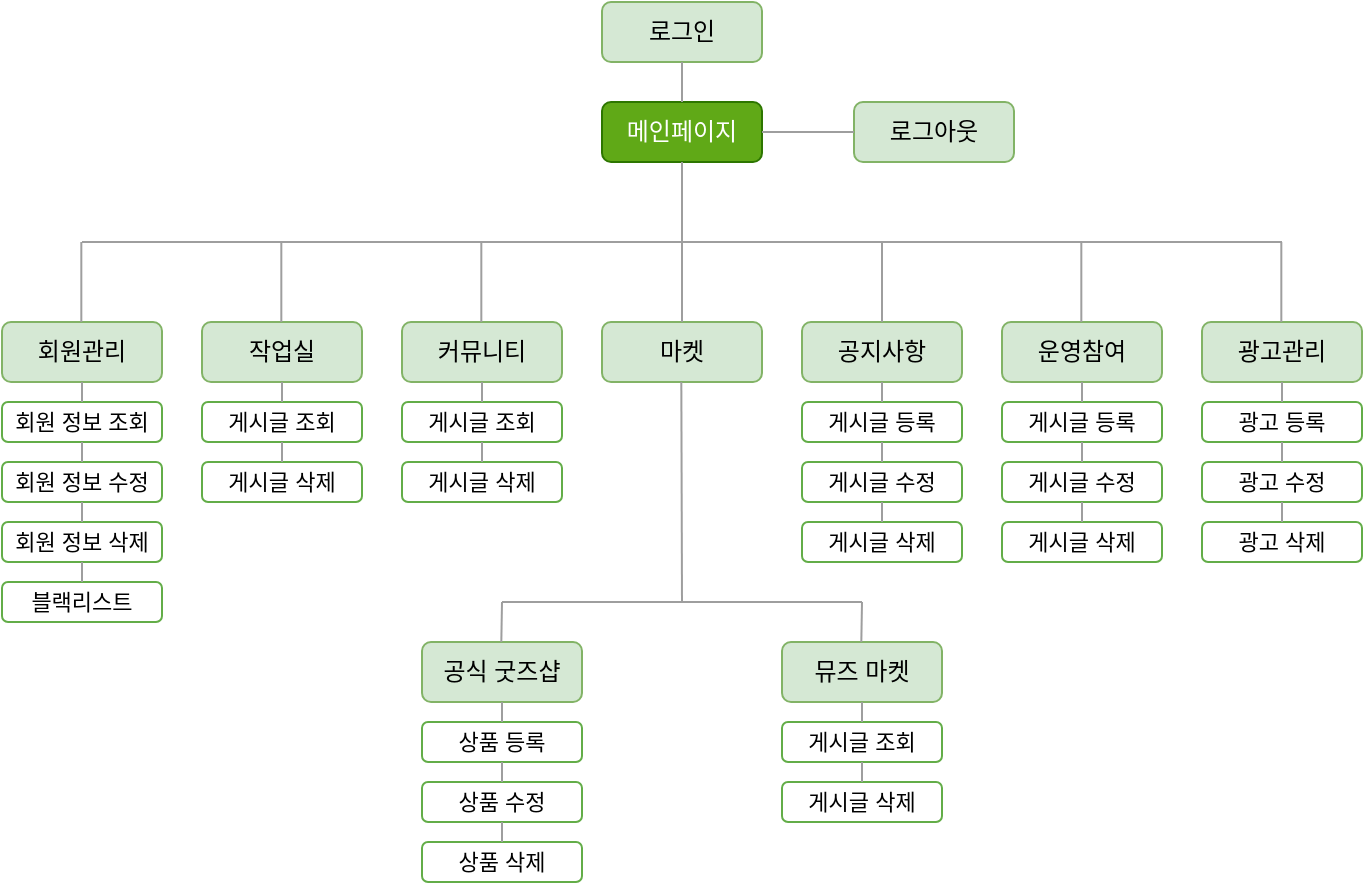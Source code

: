 <mxfile version="24.6.5" type="device" pages="2">
  <diagram name="페이지-1" id="FBjnpI0jLDktlnYusSt3">
    <mxGraphModel dx="985" dy="543" grid="1" gridSize="10" guides="1" tooltips="1" connect="1" arrows="1" fold="1" page="1" pageScale="1" pageWidth="827" pageHeight="1169" background="#ffffff" math="0" shadow="0">
      <root>
        <mxCell id="0" />
        <mxCell id="1" parent="0" />
        <mxCell id="0dvyu7xRg7RrmKDCG1FK-5" value="로그인" style="rounded=1;whiteSpace=wrap;html=1;fillColor=#d5e8d4;strokeColor=#82b366;" parent="1" vertex="1">
          <mxGeometry x="370" y="20" width="80" height="30" as="geometry" />
        </mxCell>
        <mxCell id="0dvyu7xRg7RrmKDCG1FK-30" value="운영참여" style="rounded=1;whiteSpace=wrap;html=1;fillColor=#d5e8d4;strokeColor=#82b366;" parent="1" vertex="1">
          <mxGeometry x="570" y="180" width="80" height="30" as="geometry" />
        </mxCell>
        <mxCell id="0dvyu7xRg7RrmKDCG1FK-52" value="커뮤니티" style="rounded=1;whiteSpace=wrap;html=1;fillColor=#d5e8d4;strokeColor=#82b366;" parent="1" vertex="1">
          <mxGeometry x="270" y="180" width="80" height="30" as="geometry" />
        </mxCell>
        <mxCell id="0dvyu7xRg7RrmKDCG1FK-66" value="마켓" style="rounded=1;whiteSpace=wrap;html=1;fillColor=#d5e8d4;strokeColor=#82b366;" parent="1" vertex="1">
          <mxGeometry x="370" y="180" width="80" height="30" as="geometry" />
        </mxCell>
        <mxCell id="P94jC0ZwyTHtsRuPvJ_n-1" value="작업실" style="rounded=1;whiteSpace=wrap;html=1;fillColor=#d5e8d4;strokeColor=#82b366;" parent="1" vertex="1">
          <mxGeometry x="170" y="180" width="80" height="30" as="geometry" />
        </mxCell>
        <mxCell id="_TSB36N1gyCDnTx2Kz4D-2" value="메인페이지" style="rounded=1;whiteSpace=wrap;html=1;fillColor=#60a917;strokeColor=#2D7600;fontColor=#ffffff;" parent="1" vertex="1">
          <mxGeometry x="370" y="70" width="80" height="30" as="geometry" />
        </mxCell>
        <mxCell id="OlVHk4C_jjLdZL9SPfAl-1" value="광고관리" style="rounded=1;whiteSpace=wrap;html=1;fillColor=#d5e8d4;strokeColor=#82b366;" parent="1" vertex="1">
          <mxGeometry x="670" y="180" width="80" height="30" as="geometry" />
        </mxCell>
        <mxCell id="i9cefn0hHTIIUTS4vXwR-2" value="" style="edgeStyle=orthogonalEdgeStyle;rounded=0;orthogonalLoop=1;jettySize=auto;html=1;endArrow=none;endFill=0;strokeColor=#9E9E9E;exitX=0.5;exitY=0;exitDx=0;exitDy=0;entryX=0.5;entryY=1;entryDx=0;entryDy=0;" edge="1" parent="1" source="_TSB36N1gyCDnTx2Kz4D-2" target="0dvyu7xRg7RrmKDCG1FK-5">
          <mxGeometry relative="1" as="geometry">
            <mxPoint x="160" y="200" as="sourcePoint" />
            <mxPoint x="160" y="190" as="targetPoint" />
            <Array as="points" />
          </mxGeometry>
        </mxCell>
        <mxCell id="i9cefn0hHTIIUTS4vXwR-3" value="로그아웃" style="rounded=1;whiteSpace=wrap;html=1;fillColor=#d5e8d4;strokeColor=#82b366;" vertex="1" parent="1">
          <mxGeometry x="496" y="70" width="80" height="30" as="geometry" />
        </mxCell>
        <mxCell id="i9cefn0hHTIIUTS4vXwR-4" value="" style="rounded=0;orthogonalLoop=1;jettySize=auto;html=1;endArrow=none;endFill=0;strokeColor=#9E9E9E;exitX=1;exitY=0.5;exitDx=0;exitDy=0;entryX=0;entryY=0.5;entryDx=0;entryDy=0;" edge="1" parent="1" target="i9cefn0hHTIIUTS4vXwR-3" source="_TSB36N1gyCDnTx2Kz4D-2">
          <mxGeometry relative="1" as="geometry">
            <mxPoint x="556" y="130" as="sourcePoint" />
            <mxPoint x="285" y="240" as="targetPoint" />
          </mxGeometry>
        </mxCell>
        <mxCell id="i9cefn0hHTIIUTS4vXwR-5" value="" style="edgeStyle=orthogonalEdgeStyle;rounded=0;orthogonalLoop=1;jettySize=auto;html=1;endArrow=none;endFill=0;strokeColor=#9E9E9E;exitX=0.5;exitY=1;exitDx=0;exitDy=0;" edge="1" parent="1" source="_TSB36N1gyCDnTx2Kz4D-2">
          <mxGeometry relative="1" as="geometry">
            <mxPoint x="460" y="95" as="sourcePoint" />
            <mxPoint x="410" y="140" as="targetPoint" />
            <Array as="points" />
          </mxGeometry>
        </mxCell>
        <mxCell id="i9cefn0hHTIIUTS4vXwR-7" value="" style="rounded=0;orthogonalLoop=1;jettySize=auto;html=1;endArrow=none;endFill=0;strokeColor=#9E9E9E;" edge="1" parent="1">
          <mxGeometry relative="1" as="geometry">
            <mxPoint x="110" y="140" as="sourcePoint" />
            <mxPoint x="710" y="140" as="targetPoint" />
          </mxGeometry>
        </mxCell>
        <mxCell id="i9cefn0hHTIIUTS4vXwR-12" value="회원관리" style="rounded=1;whiteSpace=wrap;html=1;fillColor=#d5e8d4;strokeColor=#82b366;" vertex="1" parent="1">
          <mxGeometry x="70" y="180" width="80" height="30" as="geometry" />
        </mxCell>
        <mxCell id="i9cefn0hHTIIUTS4vXwR-15" value="공지사항" style="rounded=1;whiteSpace=wrap;html=1;fillColor=#d5e8d4;strokeColor=#82b366;" vertex="1" parent="1">
          <mxGeometry x="470" y="180" width="80" height="30" as="geometry" />
        </mxCell>
        <mxCell id="i9cefn0hHTIIUTS4vXwR-16" value="" style="rounded=0;orthogonalLoop=1;jettySize=auto;html=1;endArrow=none;endFill=0;strokeColor=#9E9E9E;exitX=0.5;exitY=0;exitDx=0;exitDy=0;entryX=0.5;entryY=1;entryDx=0;entryDy=0;" edge="1" parent="1" source="0dvyu7xRg7RrmKDCG1FK-66">
          <mxGeometry relative="1" as="geometry">
            <mxPoint x="410" y="160" as="sourcePoint" />
            <mxPoint x="410" y="140" as="targetPoint" />
          </mxGeometry>
        </mxCell>
        <mxCell id="i9cefn0hHTIIUTS4vXwR-17" value="" style="rounded=0;orthogonalLoop=1;jettySize=auto;html=1;endArrow=none;endFill=0;strokeColor=#9E9E9E;exitX=0.5;exitY=0;exitDx=0;exitDy=0;" edge="1" parent="1" source="i9cefn0hHTIIUTS4vXwR-15">
          <mxGeometry relative="1" as="geometry">
            <mxPoint x="420" y="190" as="sourcePoint" />
            <mxPoint x="510" y="140" as="targetPoint" />
          </mxGeometry>
        </mxCell>
        <mxCell id="i9cefn0hHTIIUTS4vXwR-18" value="" style="rounded=0;orthogonalLoop=1;jettySize=auto;html=1;endArrow=none;endFill=0;strokeColor=#9E9E9E;exitX=0.5;exitY=0;exitDx=0;exitDy=0;" edge="1" parent="1">
          <mxGeometry relative="1" as="geometry">
            <mxPoint x="609.66" y="180" as="sourcePoint" />
            <mxPoint x="609.66" y="140" as="targetPoint" />
          </mxGeometry>
        </mxCell>
        <mxCell id="i9cefn0hHTIIUTS4vXwR-19" value="" style="rounded=0;orthogonalLoop=1;jettySize=auto;html=1;endArrow=none;endFill=0;strokeColor=#9E9E9E;exitX=0.5;exitY=0;exitDx=0;exitDy=0;" edge="1" parent="1">
          <mxGeometry relative="1" as="geometry">
            <mxPoint x="709.66" y="180" as="sourcePoint" />
            <mxPoint x="709.66" y="140" as="targetPoint" />
          </mxGeometry>
        </mxCell>
        <mxCell id="i9cefn0hHTIIUTS4vXwR-20" value="" style="rounded=0;orthogonalLoop=1;jettySize=auto;html=1;endArrow=none;endFill=0;strokeColor=#9E9E9E;exitX=0.5;exitY=0;exitDx=0;exitDy=0;" edge="1" parent="1">
          <mxGeometry relative="1" as="geometry">
            <mxPoint x="309.66" y="180" as="sourcePoint" />
            <mxPoint x="309.66" y="140" as="targetPoint" />
          </mxGeometry>
        </mxCell>
        <mxCell id="i9cefn0hHTIIUTS4vXwR-21" value="" style="rounded=0;orthogonalLoop=1;jettySize=auto;html=1;endArrow=none;endFill=0;strokeColor=#9E9E9E;exitX=0.5;exitY=0;exitDx=0;exitDy=0;" edge="1" parent="1">
          <mxGeometry relative="1" as="geometry">
            <mxPoint x="209.66" y="180" as="sourcePoint" />
            <mxPoint x="209.66" y="140" as="targetPoint" />
          </mxGeometry>
        </mxCell>
        <mxCell id="i9cefn0hHTIIUTS4vXwR-22" value="" style="rounded=0;orthogonalLoop=1;jettySize=auto;html=1;endArrow=none;endFill=0;strokeColor=#9E9E9E;exitX=0.5;exitY=0;exitDx=0;exitDy=0;" edge="1" parent="1">
          <mxGeometry relative="1" as="geometry">
            <mxPoint x="109.66" y="180" as="sourcePoint" />
            <mxPoint x="109.66" y="140" as="targetPoint" />
          </mxGeometry>
        </mxCell>
        <mxCell id="i9cefn0hHTIIUTS4vXwR-23" value="&lt;font style=&quot;font-size: 11px;&quot;&gt;회원 정보 조회&lt;/font&gt;" style="rounded=1;whiteSpace=wrap;html=1;fillColor=#ffffff;strokeColor=#63AD48;" vertex="1" parent="1">
          <mxGeometry x="70" y="220" width="80" height="20" as="geometry" />
        </mxCell>
        <mxCell id="i9cefn0hHTIIUTS4vXwR-24" value="" style="rounded=0;orthogonalLoop=1;jettySize=auto;html=1;endArrow=none;endFill=0;strokeColor=#9E9E9E;exitX=0.5;exitY=0;exitDx=0;exitDy=0;entryX=0.5;entryY=1;entryDx=0;entryDy=0;" edge="1" parent="1" source="i9cefn0hHTIIUTS4vXwR-23" target="i9cefn0hHTIIUTS4vXwR-12">
          <mxGeometry relative="1" as="geometry">
            <mxPoint x="119.66" y="190" as="sourcePoint" />
            <mxPoint x="119.66" y="150" as="targetPoint" />
          </mxGeometry>
        </mxCell>
        <mxCell id="i9cefn0hHTIIUTS4vXwR-25" value="&lt;font style=&quot;font-size: 11px;&quot;&gt;회원 정보 수정&lt;/font&gt;" style="rounded=1;whiteSpace=wrap;html=1;fillColor=#ffffff;strokeColor=#63AD48;" vertex="1" parent="1">
          <mxGeometry x="70" y="250" width="80" height="20" as="geometry" />
        </mxCell>
        <mxCell id="i9cefn0hHTIIUTS4vXwR-26" value="" style="rounded=0;orthogonalLoop=1;jettySize=auto;html=1;endArrow=none;endFill=0;strokeColor=#9E9E9E;exitX=0.5;exitY=0;exitDx=0;exitDy=0;entryX=0.5;entryY=1;entryDx=0;entryDy=0;" edge="1" parent="1" source="i9cefn0hHTIIUTS4vXwR-25">
          <mxGeometry relative="1" as="geometry">
            <mxPoint x="119.66" y="220" as="sourcePoint" />
            <mxPoint x="110" y="240" as="targetPoint" />
          </mxGeometry>
        </mxCell>
        <mxCell id="i9cefn0hHTIIUTS4vXwR-27" value="&lt;font style=&quot;font-size: 11px;&quot;&gt;회원 정보 삭제&lt;/font&gt;" style="rounded=1;whiteSpace=wrap;html=1;fillColor=#ffffff;strokeColor=#63AD48;" vertex="1" parent="1">
          <mxGeometry x="70" y="280" width="80" height="20" as="geometry" />
        </mxCell>
        <mxCell id="i9cefn0hHTIIUTS4vXwR-28" value="" style="rounded=0;orthogonalLoop=1;jettySize=auto;html=1;endArrow=none;endFill=0;strokeColor=#9E9E9E;exitX=0.5;exitY=0;exitDx=0;exitDy=0;entryX=0.5;entryY=1;entryDx=0;entryDy=0;" edge="1" parent="1" source="i9cefn0hHTIIUTS4vXwR-27">
          <mxGeometry relative="1" as="geometry">
            <mxPoint x="119.66" y="250" as="sourcePoint" />
            <mxPoint x="110" y="270" as="targetPoint" />
          </mxGeometry>
        </mxCell>
        <mxCell id="i9cefn0hHTIIUTS4vXwR-29" value="&lt;span style=&quot;font-size: 11px;&quot;&gt;게시글 조회&lt;/span&gt;" style="rounded=1;whiteSpace=wrap;html=1;fillColor=#ffffff;strokeColor=#63AD48;" vertex="1" parent="1">
          <mxGeometry x="170" y="220" width="80" height="20" as="geometry" />
        </mxCell>
        <mxCell id="i9cefn0hHTIIUTS4vXwR-30" value="" style="rounded=0;orthogonalLoop=1;jettySize=auto;html=1;endArrow=none;endFill=0;strokeColor=#9E9E9E;exitX=0.5;exitY=0;exitDx=0;exitDy=0;entryX=0.5;entryY=1;entryDx=0;entryDy=0;" edge="1" parent="1" source="i9cefn0hHTIIUTS4vXwR-29">
          <mxGeometry relative="1" as="geometry">
            <mxPoint x="219.66" y="190" as="sourcePoint" />
            <mxPoint x="210" y="210" as="targetPoint" />
          </mxGeometry>
        </mxCell>
        <mxCell id="i9cefn0hHTIIUTS4vXwR-31" value="&lt;font style=&quot;font-size: 11px;&quot;&gt;게시글 삭제&lt;/font&gt;" style="rounded=1;whiteSpace=wrap;html=1;fillColor=#ffffff;strokeColor=#63AD48;" vertex="1" parent="1">
          <mxGeometry x="170" y="250" width="80" height="20" as="geometry" />
        </mxCell>
        <mxCell id="i9cefn0hHTIIUTS4vXwR-32" value="" style="rounded=0;orthogonalLoop=1;jettySize=auto;html=1;endArrow=none;endFill=0;strokeColor=#9E9E9E;exitX=0.5;exitY=0;exitDx=0;exitDy=0;entryX=0.5;entryY=1;entryDx=0;entryDy=0;" edge="1" parent="1" source="i9cefn0hHTIIUTS4vXwR-31">
          <mxGeometry relative="1" as="geometry">
            <mxPoint x="219.66" y="220" as="sourcePoint" />
            <mxPoint x="210" y="240" as="targetPoint" />
          </mxGeometry>
        </mxCell>
        <mxCell id="i9cefn0hHTIIUTS4vXwR-35" value="&lt;font style=&quot;font-size: 11px;&quot;&gt;블랙리스트&lt;/font&gt;" style="rounded=1;whiteSpace=wrap;html=1;fillColor=#ffffff;strokeColor=#63AD48;" vertex="1" parent="1">
          <mxGeometry x="70" y="310" width="80" height="20" as="geometry" />
        </mxCell>
        <mxCell id="i9cefn0hHTIIUTS4vXwR-36" value="" style="rounded=0;orthogonalLoop=1;jettySize=auto;html=1;endArrow=none;endFill=0;strokeColor=#9E9E9E;exitX=0.5;exitY=0;exitDx=0;exitDy=0;entryX=0.5;entryY=1;entryDx=0;entryDy=0;" edge="1" parent="1" source="i9cefn0hHTIIUTS4vXwR-35">
          <mxGeometry relative="1" as="geometry">
            <mxPoint x="119.66" y="280" as="sourcePoint" />
            <mxPoint x="110" y="300" as="targetPoint" />
          </mxGeometry>
        </mxCell>
        <mxCell id="i9cefn0hHTIIUTS4vXwR-37" value="&lt;span style=&quot;font-size: 11px;&quot;&gt;게시글 조회&lt;/span&gt;" style="rounded=1;whiteSpace=wrap;html=1;fillColor=#ffffff;strokeColor=#63AD48;" vertex="1" parent="1">
          <mxGeometry x="270" y="220" width="80" height="20" as="geometry" />
        </mxCell>
        <mxCell id="i9cefn0hHTIIUTS4vXwR-38" value="" style="rounded=0;orthogonalLoop=1;jettySize=auto;html=1;endArrow=none;endFill=0;strokeColor=#9E9E9E;exitX=0.5;exitY=0;exitDx=0;exitDy=0;entryX=0.5;entryY=1;entryDx=0;entryDy=0;" edge="1" parent="1" source="i9cefn0hHTIIUTS4vXwR-37">
          <mxGeometry relative="1" as="geometry">
            <mxPoint x="319.66" y="190" as="sourcePoint" />
            <mxPoint x="310" y="210" as="targetPoint" />
          </mxGeometry>
        </mxCell>
        <mxCell id="i9cefn0hHTIIUTS4vXwR-39" value="&lt;font style=&quot;font-size: 11px;&quot;&gt;게시글 삭제&lt;/font&gt;" style="rounded=1;whiteSpace=wrap;html=1;fillColor=#ffffff;strokeColor=#63AD48;" vertex="1" parent="1">
          <mxGeometry x="270" y="250" width="80" height="20" as="geometry" />
        </mxCell>
        <mxCell id="i9cefn0hHTIIUTS4vXwR-40" value="" style="rounded=0;orthogonalLoop=1;jettySize=auto;html=1;endArrow=none;endFill=0;strokeColor=#9E9E9E;exitX=0.5;exitY=0;exitDx=0;exitDy=0;entryX=0.5;entryY=1;entryDx=0;entryDy=0;" edge="1" parent="1" source="i9cefn0hHTIIUTS4vXwR-39">
          <mxGeometry relative="1" as="geometry">
            <mxPoint x="319.66" y="220" as="sourcePoint" />
            <mxPoint x="310" y="240" as="targetPoint" />
          </mxGeometry>
        </mxCell>
        <mxCell id="i9cefn0hHTIIUTS4vXwR-42" value="" style="rounded=0;orthogonalLoop=1;jettySize=auto;html=1;endArrow=none;endFill=0;strokeColor=#9E9E9E;entryX=0.5;entryY=1;entryDx=0;entryDy=0;" edge="1" parent="1">
          <mxGeometry relative="1" as="geometry">
            <mxPoint x="410" y="320" as="sourcePoint" />
            <mxPoint x="409.66" y="210" as="targetPoint" />
          </mxGeometry>
        </mxCell>
        <mxCell id="i9cefn0hHTIIUTS4vXwR-43" value="" style="rounded=0;orthogonalLoop=1;jettySize=auto;html=1;endArrow=none;endFill=0;strokeColor=#9E9E9E;" edge="1" parent="1">
          <mxGeometry relative="1" as="geometry">
            <mxPoint x="320" y="320" as="sourcePoint" />
            <mxPoint x="500" y="320" as="targetPoint" />
          </mxGeometry>
        </mxCell>
        <mxCell id="i9cefn0hHTIIUTS4vXwR-44" value="공식 굿즈샵" style="rounded=1;whiteSpace=wrap;html=1;fillColor=#d5e8d4;strokeColor=#82b366;" vertex="1" parent="1">
          <mxGeometry x="280" y="340" width="80" height="30" as="geometry" />
        </mxCell>
        <mxCell id="i9cefn0hHTIIUTS4vXwR-45" value="" style="rounded=0;orthogonalLoop=1;jettySize=auto;html=1;endArrow=none;endFill=0;strokeColor=#9E9E9E;exitX=0.5;exitY=0;exitDx=0;exitDy=0;" edge="1" parent="1">
          <mxGeometry relative="1" as="geometry">
            <mxPoint x="319.66" y="340" as="sourcePoint" />
            <mxPoint x="320" y="320" as="targetPoint" />
          </mxGeometry>
        </mxCell>
        <mxCell id="i9cefn0hHTIIUTS4vXwR-46" value="&lt;font style=&quot;font-size: 11px;&quot;&gt;상품 등록&lt;/font&gt;" style="rounded=1;whiteSpace=wrap;html=1;fillColor=#ffffff;strokeColor=#63AD48;" vertex="1" parent="1">
          <mxGeometry x="280" y="380" width="80" height="20" as="geometry" />
        </mxCell>
        <mxCell id="i9cefn0hHTIIUTS4vXwR-47" value="" style="rounded=0;orthogonalLoop=1;jettySize=auto;html=1;endArrow=none;endFill=0;strokeColor=#9E9E9E;exitX=0.5;exitY=0;exitDx=0;exitDy=0;entryX=0.5;entryY=1;entryDx=0;entryDy=0;" edge="1" parent="1" source="i9cefn0hHTIIUTS4vXwR-46" target="i9cefn0hHTIIUTS4vXwR-44">
          <mxGeometry relative="1" as="geometry">
            <mxPoint x="329.66" y="350" as="sourcePoint" />
            <mxPoint x="329.66" y="310" as="targetPoint" />
          </mxGeometry>
        </mxCell>
        <mxCell id="i9cefn0hHTIIUTS4vXwR-48" value="&lt;span style=&quot;font-size: 11px;&quot;&gt;상품 수정&lt;/span&gt;" style="rounded=1;whiteSpace=wrap;html=1;fillColor=#ffffff;strokeColor=#63AD48;" vertex="1" parent="1">
          <mxGeometry x="280" y="410" width="80" height="20" as="geometry" />
        </mxCell>
        <mxCell id="i9cefn0hHTIIUTS4vXwR-49" value="" style="rounded=0;orthogonalLoop=1;jettySize=auto;html=1;endArrow=none;endFill=0;strokeColor=#9E9E9E;exitX=0.5;exitY=0;exitDx=0;exitDy=0;entryX=0.5;entryY=1;entryDx=0;entryDy=0;" edge="1" parent="1" source="i9cefn0hHTIIUTS4vXwR-48">
          <mxGeometry relative="1" as="geometry">
            <mxPoint x="329.66" y="380" as="sourcePoint" />
            <mxPoint x="320" y="400" as="targetPoint" />
          </mxGeometry>
        </mxCell>
        <mxCell id="i9cefn0hHTIIUTS4vXwR-50" value="&lt;font style=&quot;font-size: 11px;&quot;&gt;상품 삭제&lt;/font&gt;" style="rounded=1;whiteSpace=wrap;html=1;fillColor=#ffffff;strokeColor=#63AD48;" vertex="1" parent="1">
          <mxGeometry x="280" y="440" width="80" height="20" as="geometry" />
        </mxCell>
        <mxCell id="i9cefn0hHTIIUTS4vXwR-51" value="" style="rounded=0;orthogonalLoop=1;jettySize=auto;html=1;endArrow=none;endFill=0;strokeColor=#9E9E9E;exitX=0.5;exitY=0;exitDx=0;exitDy=0;entryX=0.5;entryY=1;entryDx=0;entryDy=0;" edge="1" parent="1" source="i9cefn0hHTIIUTS4vXwR-50">
          <mxGeometry relative="1" as="geometry">
            <mxPoint x="329.66" y="410" as="sourcePoint" />
            <mxPoint x="320" y="430" as="targetPoint" />
          </mxGeometry>
        </mxCell>
        <mxCell id="i9cefn0hHTIIUTS4vXwR-54" value="뮤즈 마켓" style="rounded=1;whiteSpace=wrap;html=1;fillColor=#d5e8d4;strokeColor=#82b366;" vertex="1" parent="1">
          <mxGeometry x="460" y="340" width="80" height="30" as="geometry" />
        </mxCell>
        <mxCell id="i9cefn0hHTIIUTS4vXwR-55" value="" style="rounded=0;orthogonalLoop=1;jettySize=auto;html=1;endArrow=none;endFill=0;strokeColor=#9E9E9E;exitX=0.5;exitY=0;exitDx=0;exitDy=0;" edge="1" parent="1">
          <mxGeometry relative="1" as="geometry">
            <mxPoint x="499.66" y="340" as="sourcePoint" />
            <mxPoint x="500" y="320" as="targetPoint" />
          </mxGeometry>
        </mxCell>
        <mxCell id="i9cefn0hHTIIUTS4vXwR-56" value="&lt;font style=&quot;font-size: 11px;&quot;&gt;게시글 조회&lt;/font&gt;" style="rounded=1;whiteSpace=wrap;html=1;fillColor=#ffffff;strokeColor=#63AD48;" vertex="1" parent="1">
          <mxGeometry x="460" y="380" width="80" height="20" as="geometry" />
        </mxCell>
        <mxCell id="i9cefn0hHTIIUTS4vXwR-57" value="" style="rounded=0;orthogonalLoop=1;jettySize=auto;html=1;endArrow=none;endFill=0;strokeColor=#9E9E9E;exitX=0.5;exitY=0;exitDx=0;exitDy=0;entryX=0.5;entryY=1;entryDx=0;entryDy=0;" edge="1" parent="1" source="i9cefn0hHTIIUTS4vXwR-56" target="i9cefn0hHTIIUTS4vXwR-54">
          <mxGeometry relative="1" as="geometry">
            <mxPoint x="509.66" y="350" as="sourcePoint" />
            <mxPoint x="509.66" y="310" as="targetPoint" />
          </mxGeometry>
        </mxCell>
        <mxCell id="i9cefn0hHTIIUTS4vXwR-58" value="&lt;font style=&quot;font-size: 11px;&quot;&gt;게시글 삭제&lt;/font&gt;" style="rounded=1;whiteSpace=wrap;html=1;fillColor=#ffffff;strokeColor=#63AD48;" vertex="1" parent="1">
          <mxGeometry x="460" y="410" width="80" height="20" as="geometry" />
        </mxCell>
        <mxCell id="i9cefn0hHTIIUTS4vXwR-59" value="" style="rounded=0;orthogonalLoop=1;jettySize=auto;html=1;endArrow=none;endFill=0;strokeColor=#9E9E9E;exitX=0.5;exitY=0;exitDx=0;exitDy=0;entryX=0.5;entryY=1;entryDx=0;entryDy=0;" edge="1" parent="1" source="i9cefn0hHTIIUTS4vXwR-58">
          <mxGeometry relative="1" as="geometry">
            <mxPoint x="509.66" y="380" as="sourcePoint" />
            <mxPoint x="500" y="400" as="targetPoint" />
          </mxGeometry>
        </mxCell>
        <mxCell id="i9cefn0hHTIIUTS4vXwR-68" value="&lt;font style=&quot;font-size: 11px;&quot;&gt;게시글 등록&lt;/font&gt;" style="rounded=1;whiteSpace=wrap;html=1;fillColor=#ffffff;strokeColor=#63AD48;" vertex="1" parent="1">
          <mxGeometry x="470" y="220" width="80" height="20" as="geometry" />
        </mxCell>
        <mxCell id="i9cefn0hHTIIUTS4vXwR-69" value="" style="rounded=0;orthogonalLoop=1;jettySize=auto;html=1;endArrow=none;endFill=0;strokeColor=#9E9E9E;exitX=0.5;exitY=0;exitDx=0;exitDy=0;entryX=0.5;entryY=1;entryDx=0;entryDy=0;" edge="1" parent="1" source="i9cefn0hHTIIUTS4vXwR-68">
          <mxGeometry relative="1" as="geometry">
            <mxPoint x="519.66" y="190" as="sourcePoint" />
            <mxPoint x="510" y="210" as="targetPoint" />
          </mxGeometry>
        </mxCell>
        <mxCell id="i9cefn0hHTIIUTS4vXwR-70" value="&lt;font style=&quot;font-size: 11px;&quot;&gt;게시글 수정&lt;/font&gt;" style="rounded=1;whiteSpace=wrap;html=1;fillColor=#ffffff;strokeColor=#63AD48;" vertex="1" parent="1">
          <mxGeometry x="470" y="250" width="80" height="20" as="geometry" />
        </mxCell>
        <mxCell id="i9cefn0hHTIIUTS4vXwR-71" value="" style="rounded=0;orthogonalLoop=1;jettySize=auto;html=1;endArrow=none;endFill=0;strokeColor=#9E9E9E;exitX=0.5;exitY=0;exitDx=0;exitDy=0;entryX=0.5;entryY=1;entryDx=0;entryDy=0;" edge="1" parent="1" source="i9cefn0hHTIIUTS4vXwR-70">
          <mxGeometry relative="1" as="geometry">
            <mxPoint x="519.66" y="220" as="sourcePoint" />
            <mxPoint x="510" y="240" as="targetPoint" />
          </mxGeometry>
        </mxCell>
        <mxCell id="i9cefn0hHTIIUTS4vXwR-72" value="&lt;font style=&quot;font-size: 11px;&quot;&gt;게시글 삭제&lt;/font&gt;" style="rounded=1;whiteSpace=wrap;html=1;fillColor=#ffffff;strokeColor=#63AD48;" vertex="1" parent="1">
          <mxGeometry x="470" y="280" width="80" height="20" as="geometry" />
        </mxCell>
        <mxCell id="i9cefn0hHTIIUTS4vXwR-73" value="" style="rounded=0;orthogonalLoop=1;jettySize=auto;html=1;endArrow=none;endFill=0;strokeColor=#9E9E9E;exitX=0.5;exitY=0;exitDx=0;exitDy=0;entryX=0.5;entryY=1;entryDx=0;entryDy=0;" edge="1" parent="1" source="i9cefn0hHTIIUTS4vXwR-72">
          <mxGeometry relative="1" as="geometry">
            <mxPoint x="519.66" y="250" as="sourcePoint" />
            <mxPoint x="510" y="270" as="targetPoint" />
          </mxGeometry>
        </mxCell>
        <mxCell id="i9cefn0hHTIIUTS4vXwR-76" value="&lt;font style=&quot;font-size: 11px;&quot;&gt;게시글 등록&lt;/font&gt;" style="rounded=1;whiteSpace=wrap;html=1;fillColor=#ffffff;strokeColor=#63AD48;" vertex="1" parent="1">
          <mxGeometry x="570" y="220" width="80" height="20" as="geometry" />
        </mxCell>
        <mxCell id="i9cefn0hHTIIUTS4vXwR-77" value="" style="rounded=0;orthogonalLoop=1;jettySize=auto;html=1;endArrow=none;endFill=0;strokeColor=#9E9E9E;exitX=0.5;exitY=0;exitDx=0;exitDy=0;entryX=0.5;entryY=1;entryDx=0;entryDy=0;" edge="1" parent="1" source="i9cefn0hHTIIUTS4vXwR-76">
          <mxGeometry relative="1" as="geometry">
            <mxPoint x="619.66" y="190" as="sourcePoint" />
            <mxPoint x="610" y="210" as="targetPoint" />
          </mxGeometry>
        </mxCell>
        <mxCell id="i9cefn0hHTIIUTS4vXwR-78" value="&lt;font style=&quot;font-size: 11px;&quot;&gt;게시글 수정&lt;/font&gt;" style="rounded=1;whiteSpace=wrap;html=1;fillColor=#ffffff;strokeColor=#63AD48;" vertex="1" parent="1">
          <mxGeometry x="570" y="250" width="80" height="20" as="geometry" />
        </mxCell>
        <mxCell id="i9cefn0hHTIIUTS4vXwR-79" value="" style="rounded=0;orthogonalLoop=1;jettySize=auto;html=1;endArrow=none;endFill=0;strokeColor=#9E9E9E;exitX=0.5;exitY=0;exitDx=0;exitDy=0;entryX=0.5;entryY=1;entryDx=0;entryDy=0;" edge="1" parent="1" source="i9cefn0hHTIIUTS4vXwR-78">
          <mxGeometry relative="1" as="geometry">
            <mxPoint x="619.66" y="220" as="sourcePoint" />
            <mxPoint x="610" y="240" as="targetPoint" />
          </mxGeometry>
        </mxCell>
        <mxCell id="i9cefn0hHTIIUTS4vXwR-80" value="&lt;font style=&quot;font-size: 11px;&quot;&gt;게시글 삭제&lt;/font&gt;" style="rounded=1;whiteSpace=wrap;html=1;fillColor=#ffffff;strokeColor=#63AD48;" vertex="1" parent="1">
          <mxGeometry x="570" y="280" width="80" height="20" as="geometry" />
        </mxCell>
        <mxCell id="i9cefn0hHTIIUTS4vXwR-81" value="" style="rounded=0;orthogonalLoop=1;jettySize=auto;html=1;endArrow=none;endFill=0;strokeColor=#9E9E9E;exitX=0.5;exitY=0;exitDx=0;exitDy=0;entryX=0.5;entryY=1;entryDx=0;entryDy=0;" edge="1" parent="1" source="i9cefn0hHTIIUTS4vXwR-80">
          <mxGeometry relative="1" as="geometry">
            <mxPoint x="619.66" y="250" as="sourcePoint" />
            <mxPoint x="610" y="270" as="targetPoint" />
          </mxGeometry>
        </mxCell>
        <mxCell id="i9cefn0hHTIIUTS4vXwR-82" value="&lt;font style=&quot;font-size: 11px;&quot;&gt;광고 등록&lt;/font&gt;" style="rounded=1;whiteSpace=wrap;html=1;fillColor=#ffffff;strokeColor=#63AD48;" vertex="1" parent="1">
          <mxGeometry x="670" y="220" width="80" height="20" as="geometry" />
        </mxCell>
        <mxCell id="i9cefn0hHTIIUTS4vXwR-83" value="" style="rounded=0;orthogonalLoop=1;jettySize=auto;html=1;endArrow=none;endFill=0;strokeColor=#9E9E9E;exitX=0.5;exitY=0;exitDx=0;exitDy=0;entryX=0.5;entryY=1;entryDx=0;entryDy=0;" edge="1" parent="1" source="i9cefn0hHTIIUTS4vXwR-82">
          <mxGeometry relative="1" as="geometry">
            <mxPoint x="719.66" y="190" as="sourcePoint" />
            <mxPoint x="710" y="210" as="targetPoint" />
          </mxGeometry>
        </mxCell>
        <mxCell id="i9cefn0hHTIIUTS4vXwR-84" value="&lt;font style=&quot;font-size: 11px;&quot;&gt;광고 수정&lt;/font&gt;" style="rounded=1;whiteSpace=wrap;html=1;fillColor=#ffffff;strokeColor=#63AD48;" vertex="1" parent="1">
          <mxGeometry x="670" y="250" width="80" height="20" as="geometry" />
        </mxCell>
        <mxCell id="i9cefn0hHTIIUTS4vXwR-85" value="" style="rounded=0;orthogonalLoop=1;jettySize=auto;html=1;endArrow=none;endFill=0;strokeColor=#9E9E9E;exitX=0.5;exitY=0;exitDx=0;exitDy=0;entryX=0.5;entryY=1;entryDx=0;entryDy=0;" edge="1" parent="1" source="i9cefn0hHTIIUTS4vXwR-84">
          <mxGeometry relative="1" as="geometry">
            <mxPoint x="719.66" y="220" as="sourcePoint" />
            <mxPoint x="710" y="240" as="targetPoint" />
          </mxGeometry>
        </mxCell>
        <mxCell id="i9cefn0hHTIIUTS4vXwR-86" value="&lt;font style=&quot;font-size: 11px;&quot;&gt;광고 삭제&lt;/font&gt;" style="rounded=1;whiteSpace=wrap;html=1;fillColor=#ffffff;strokeColor=#63AD48;" vertex="1" parent="1">
          <mxGeometry x="670" y="280" width="80" height="20" as="geometry" />
        </mxCell>
        <mxCell id="i9cefn0hHTIIUTS4vXwR-87" value="" style="rounded=0;orthogonalLoop=1;jettySize=auto;html=1;endArrow=none;endFill=0;strokeColor=#9E9E9E;exitX=0.5;exitY=0;exitDx=0;exitDy=0;entryX=0.5;entryY=1;entryDx=0;entryDy=0;" edge="1" parent="1" source="i9cefn0hHTIIUTS4vXwR-86">
          <mxGeometry relative="1" as="geometry">
            <mxPoint x="719.66" y="250" as="sourcePoint" />
            <mxPoint x="710" y="270" as="targetPoint" />
          </mxGeometry>
        </mxCell>
      </root>
    </mxGraphModel>
  </diagram>
  <diagram id="xNR_wR3gsrpRQzBDr1mU" name="페이지-2">
    <mxGraphModel grid="1" page="1" gridSize="10" guides="1" tooltips="1" connect="1" arrows="1" fold="1" pageScale="1" pageWidth="827" pageHeight="1169" math="0" shadow="0">
      <root>
        <mxCell id="0" />
        <mxCell id="1" parent="0" />
      </root>
    </mxGraphModel>
  </diagram>
</mxfile>

